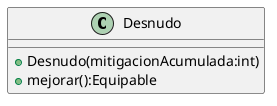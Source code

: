 @startuml
class Desnudo {
    + Desnudo(mitigacionAcumulada:int)
    + mejorar():Equipable
}
@enduml